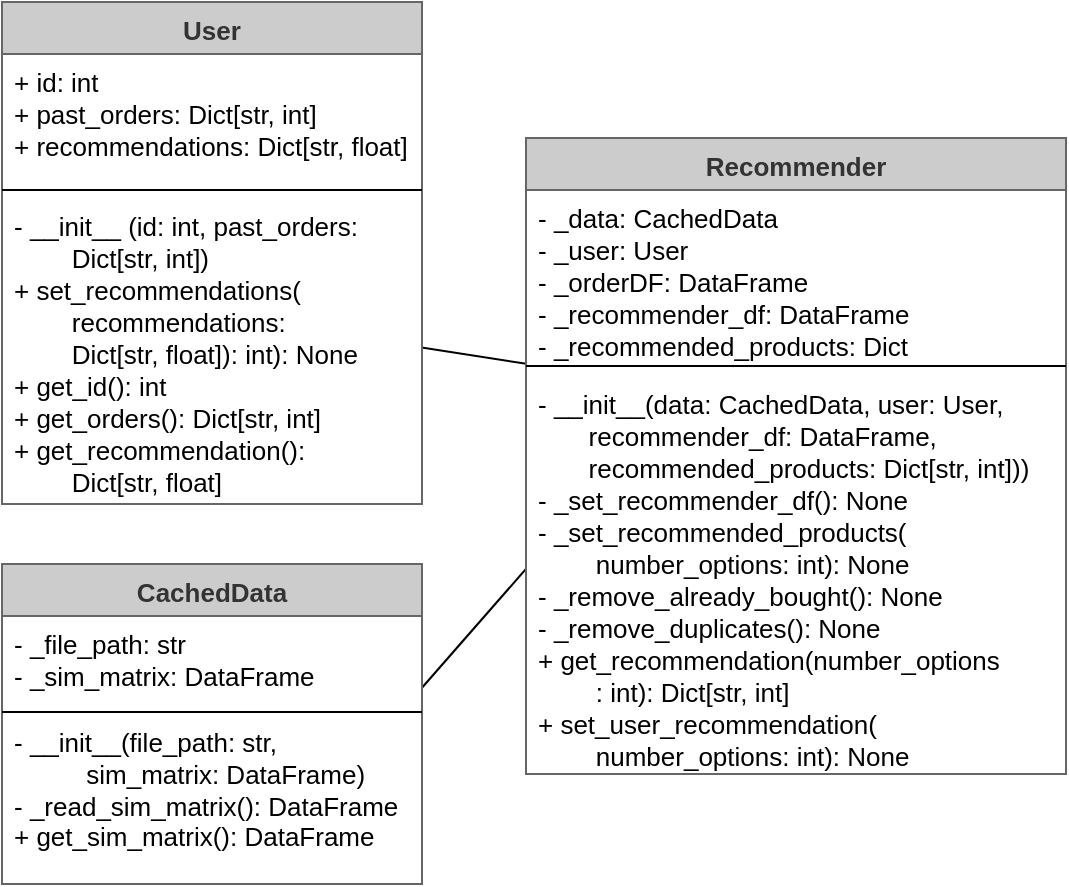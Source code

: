 <mxfile version="14.1.1" type="github">
  <diagram id="C5RBs43oDa-KdzZeNtuy" name="Page-1">
    <mxGraphModel dx="1426" dy="769" grid="0" gridSize="10" guides="1" tooltips="1" connect="1" arrows="1" fold="1" page="1" pageScale="1" pageWidth="827" pageHeight="1169" math="0" shadow="0">
      <root>
        <mxCell id="WIyWlLk6GJQsqaUBKTNV-0" />
        <mxCell id="WIyWlLk6GJQsqaUBKTNV-1" parent="WIyWlLk6GJQsqaUBKTNV-0" />
        <mxCell id="FY6bye2SpyNX19oZSb27-12" value="" style="endArrow=none;html=1;fontSize=13;entryX=0.013;entryY=-0.023;entryDx=0;entryDy=0;entryPerimeter=0;" parent="WIyWlLk6GJQsqaUBKTNV-1" target="zkfFHV4jXpPFQw0GAbJ--24" edge="1">
          <mxGeometry width="50" height="50" relative="1" as="geometry">
            <mxPoint x="423" y="230" as="sourcePoint" />
            <mxPoint x="473" y="180" as="targetPoint" />
          </mxGeometry>
        </mxCell>
        <mxCell id="FY6bye2SpyNX19oZSb27-10" value="" style="endArrow=none;html=1;fontSize=13;" parent="WIyWlLk6GJQsqaUBKTNV-1" edge="1">
          <mxGeometry width="50" height="50" relative="1" as="geometry">
            <mxPoint x="420" y="410" as="sourcePoint" />
            <mxPoint x="490" y="330" as="targetPoint" />
          </mxGeometry>
        </mxCell>
        <mxCell id="zkfFHV4jXpPFQw0GAbJ--0" value="User" style="swimlane;fontStyle=1;align=center;verticalAlign=top;childLayout=stackLayout;horizontal=1;startSize=26;horizontalStack=0;resizeParent=1;resizeLast=0;collapsible=1;marginBottom=0;shadow=0;strokeWidth=1;strokeColor=#666666;fontColor=#333333;fontSize=13;fillColor=#CCCCCC;swimlaneFillColor=#ffffff;" parent="WIyWlLk6GJQsqaUBKTNV-1" vertex="1">
          <mxGeometry x="218" y="58" width="210" height="251" as="geometry">
            <mxRectangle x="213" y="130" width="160" height="26" as="alternateBounds" />
          </mxGeometry>
        </mxCell>
        <mxCell id="zkfFHV4jXpPFQw0GAbJ--1" value="+ id: int&#xa;+ past_orders: Dict[str, int]&#xa;+ recommendations: Dict[str, float]" style="text;align=left;verticalAlign=top;spacingLeft=4;spacingRight=4;overflow=hidden;rotatable=0;points=[[0,0.5],[1,0.5]];portConstraint=eastwest;fontSize=13;" parent="zkfFHV4jXpPFQw0GAbJ--0" vertex="1">
          <mxGeometry y="26" width="210" height="64" as="geometry" />
        </mxCell>
        <mxCell id="zkfFHV4jXpPFQw0GAbJ--4" value="" style="line;html=1;strokeWidth=1;align=left;verticalAlign=middle;spacingTop=-1;spacingLeft=3;spacingRight=3;rotatable=0;labelPosition=right;points=[];portConstraint=eastwest;fontSize=13;" parent="zkfFHV4jXpPFQw0GAbJ--0" vertex="1">
          <mxGeometry y="90" width="210" height="8" as="geometry" />
        </mxCell>
        <mxCell id="zkfFHV4jXpPFQw0GAbJ--5" value="- __init__ (id: int, past_orders: &#xa;        Dict[str, int])&#xa;+ set_recommendations(&#xa;        recommendations: &#xa;        Dict[str, float]): int): None&#xa;+ get_id(): int&#xa;+ get_orders(): Dict[str, int]&#xa;+ get_recommendation(): &#xa;        Dict[str, float]" style="text;align=left;verticalAlign=top;spacingLeft=4;spacingRight=4;overflow=hidden;rotatable=0;points=[[0,0.5],[1,0.5]];portConstraint=eastwest;fontSize=13;" parent="zkfFHV4jXpPFQw0GAbJ--0" vertex="1">
          <mxGeometry y="98" width="210" height="153" as="geometry" />
        </mxCell>
        <mxCell id="zkfFHV4jXpPFQw0GAbJ--13" value="CachedData" style="swimlane;fontStyle=1;align=center;verticalAlign=top;childLayout=stackLayout;horizontal=1;startSize=26;horizontalStack=0;resizeParent=1;resizeLast=0;collapsible=1;marginBottom=0;shadow=0;strokeWidth=1;strokeColor=#666666;fontColor=#333333;fontSize=13;fillColor=#CCCCCC;swimlaneFillColor=#ffffff;" parent="WIyWlLk6GJQsqaUBKTNV-1" vertex="1">
          <mxGeometry x="218" y="339" width="210" height="160" as="geometry">
            <mxRectangle x="330" y="360" width="170" height="26" as="alternateBounds" />
          </mxGeometry>
        </mxCell>
        <mxCell id="zkfFHV4jXpPFQw0GAbJ--14" value="- _file_path: str&#xa;- _sim_matrix: DataFrame" style="text;align=left;verticalAlign=top;spacingLeft=4;spacingRight=4;overflow=hidden;rotatable=0;points=[[0,0.5],[1,0.5]];portConstraint=eastwest;fontSize=13;" parent="zkfFHV4jXpPFQw0GAbJ--13" vertex="1">
          <mxGeometry y="26" width="210" height="44" as="geometry" />
        </mxCell>
        <mxCell id="zkfFHV4jXpPFQw0GAbJ--15" value="" style="line;html=1;strokeWidth=1;align=left;verticalAlign=middle;spacingTop=-1;spacingLeft=3;spacingRight=3;rotatable=0;labelPosition=right;points=[];portConstraint=eastwest;fontSize=13;" parent="zkfFHV4jXpPFQw0GAbJ--13" vertex="1">
          <mxGeometry y="70" width="210" height="8" as="geometry" />
        </mxCell>
        <mxCell id="FY6bye2SpyNX19oZSb27-1" value="- __init__(file_path: str, &lt;br style=&quot;font-size: 13px;&quot;&gt;&amp;nbsp; &amp;nbsp; &amp;nbsp; &amp;nbsp; &amp;nbsp; sim_matrix: DataFrame)&lt;br style=&quot;font-size: 13px;&quot;&gt;- _read_sim_matrix(): DataFrame&lt;br style=&quot;font-size: 13px;&quot;&gt;+ get_sim_matrix(): DataFrame" style="text;html=1;align=left;verticalAlign=middle;resizable=0;points=[];autosize=1;spacingLeft=4;fontSize=13;" parent="zkfFHV4jXpPFQw0GAbJ--13" vertex="1">
          <mxGeometry y="78" width="210" height="70" as="geometry" />
        </mxCell>
        <mxCell id="zkfFHV4jXpPFQw0GAbJ--17" value="Recommender" style="swimlane;fontStyle=1;align=center;verticalAlign=top;childLayout=stackLayout;horizontal=1;startSize=26;horizontalStack=0;resizeParent=1;resizeLast=0;collapsible=1;marginBottom=0;shadow=0;strokeWidth=1;strokeColor=#666666;fontColor=#333333;fontSize=13;fillColor=#CCCCCC;swimlaneFillColor=#ffffff;" parent="WIyWlLk6GJQsqaUBKTNV-1" vertex="1">
          <mxGeometry x="480" y="126" width="270" height="318" as="geometry">
            <mxRectangle x="480" y="180" width="160" height="26" as="alternateBounds" />
          </mxGeometry>
        </mxCell>
        <mxCell id="zkfFHV4jXpPFQw0GAbJ--22" value="- _data: CachedData&#xa;- _user: User&#xa;- _orderDF: DataFrame&#xa;- _recommender_df: DataFrame&#xa;- _recommended_products: Dict" style="text;align=left;verticalAlign=top;spacingLeft=4;spacingRight=4;overflow=hidden;rotatable=0;points=[[0,0.5],[1,0.5]];portConstraint=eastwest;shadow=0;html=0;fontSize=13;" parent="zkfFHV4jXpPFQw0GAbJ--17" vertex="1">
          <mxGeometry y="26" width="270" height="84" as="geometry" />
        </mxCell>
        <mxCell id="zkfFHV4jXpPFQw0GAbJ--23" value="" style="line;html=1;strokeWidth=1;align=left;verticalAlign=middle;spacingTop=-1;spacingLeft=3;spacingRight=3;rotatable=0;labelPosition=right;points=[];portConstraint=eastwest;fontSize=13;" parent="zkfFHV4jXpPFQw0GAbJ--17" vertex="1">
          <mxGeometry y="110" width="270" height="8" as="geometry" />
        </mxCell>
        <mxCell id="zkfFHV4jXpPFQw0GAbJ--24" value="- __init__(data: CachedData, user: User, &#xa;       recommender_df: DataFrame, &#xa;       recommended_products: Dict[str, int]))&#xa;- _set_recommender_df(): None&#xa;- _set_recommended_products(&#xa;        number_options: int): None&#xa;- _remove_already_bought(): None&#xa;- _remove_duplicates(): None&#xa;+ get_recommendation(number_options&#xa;        : int): Dict[str, int]&#xa;+ set_user_recommendation(&#xa;        number_options: int): None" style="text;align=left;verticalAlign=top;spacingLeft=4;spacingRight=4;overflow=hidden;rotatable=0;points=[[0,0.5],[1,0.5]];portConstraint=eastwest;spacingTop=1;spacing=2;fontSize=13;" parent="zkfFHV4jXpPFQw0GAbJ--17" vertex="1">
          <mxGeometry y="118" width="270" height="200" as="geometry" />
        </mxCell>
      </root>
    </mxGraphModel>
  </diagram>
</mxfile>
